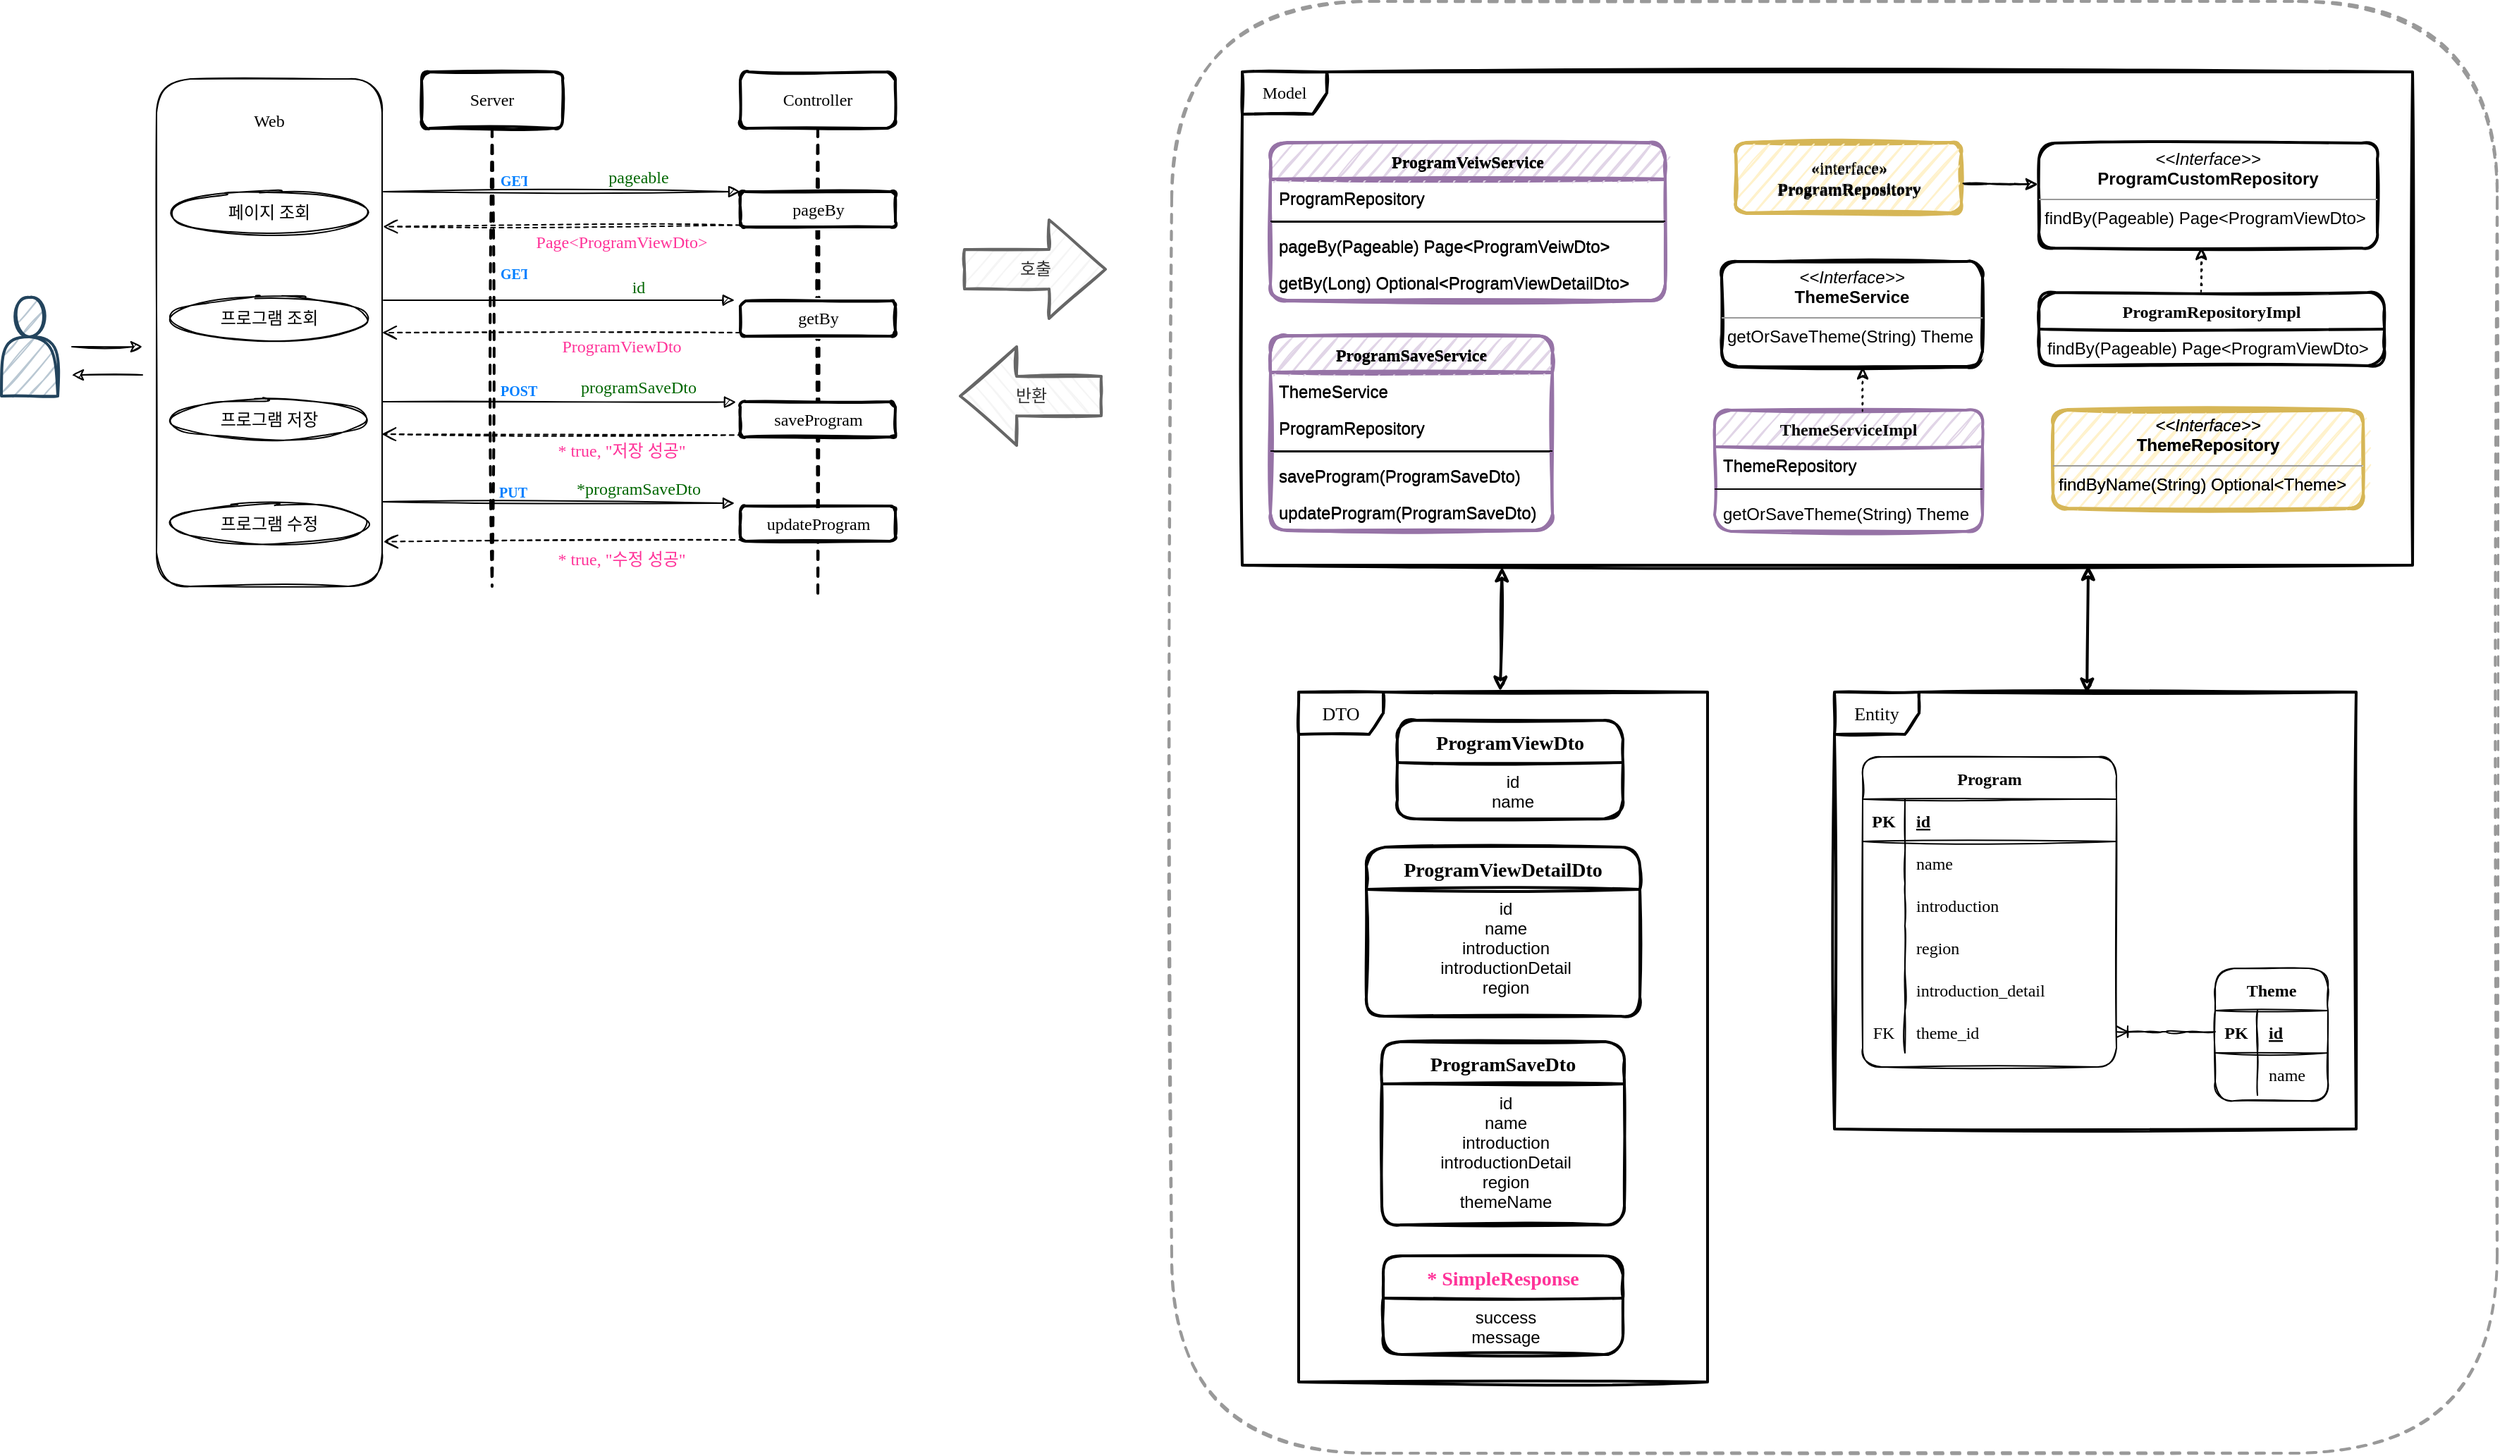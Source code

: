 <mxfile version="14.9.0" type="github"><diagram id="qtxrl4DbQ8n9cpmpY0u1" name="Page-1"><mxGraphModel dx="1150" dy="1522" grid="1" gridSize="10" guides="1" tooltips="1" connect="1" arrows="1" fold="1" page="1" pageScale="1" pageWidth="700" pageHeight="1100" math="0" shadow="0"><root><mxCell id="0"/><mxCell id="1" parent="0"/><mxCell id="1oXepe3qD-PbxCim0Qmj-230" value="" style="rounded=1;whiteSpace=wrap;html=1;sketch=1;fontFamily=Lucida Console;fontSize=12;fontColor=#000000;strokeColor=#000000;strokeWidth=2;fillColor=#ffffff;gradientColor=none;align=center;opacity=40;dashed=1;" vertex="1" parent="1"><mxGeometry x="910" y="30" width="940" height="1030" as="geometry"/></mxCell><mxCell id="1oXepe3qD-PbxCim0Qmj-98" style="edgeStyle=orthogonalEdgeStyle;rounded=1;sketch=1;orthogonalLoop=1;jettySize=auto;html=1;fontFamily=Lucida Console;" edge="1" parent="1"><mxGeometry relative="1" as="geometry"><mxPoint x="180" y="275" as="targetPoint"/><mxPoint x="130" y="275" as="sourcePoint"/></mxGeometry></mxCell><mxCell id="1oXepe3qD-PbxCim0Qmj-89" value="" style="shape=actor;whiteSpace=wrap;html=1;rounded=1;sketch=1;strokeWidth=2;fillColor=#bac8d3;fontFamily=Lucida Console;strokeColor=#23445d;" vertex="1" parent="1"><mxGeometry x="80" y="240" width="40" height="70" as="geometry"/></mxCell><mxCell id="1oXepe3qD-PbxCim0Qmj-96" style="edgeStyle=orthogonalEdgeStyle;rounded=1;sketch=1;orthogonalLoop=1;jettySize=auto;html=1;fontFamily=Lucida Console;" edge="1" parent="1"><mxGeometry relative="1" as="geometry"><mxPoint x="130" y="295" as="targetPoint"/><mxPoint x="180" y="295" as="sourcePoint"/><Array as="points"><mxPoint x="130" y="295"/></Array></mxGeometry></mxCell><mxCell id="1oXepe3qD-PbxCim0Qmj-111" value="Controller" style="shape=umlLifeline;perimeter=lifelinePerimeter;whiteSpace=wrap;html=1;container=1;collapsible=0;recursiveResize=0;outlineConnect=0;rounded=1;sketch=1;fontFamily=Lucida Console;strokeColor=#000000;strokeWidth=2;fillColor=#ffffff;gradientColor=none;" vertex="1" parent="1"><mxGeometry x="604" y="80" width="110" height="375" as="geometry"/></mxCell><mxCell id="1oXepe3qD-PbxCim0Qmj-112" value="pageBy" style="html=1;points=[];perimeter=orthogonalPerimeter;rounded=1;sketch=1;fontFamily=Lucida Console;strokeColor=#000000;strokeWidth=2;fillColor=#ffffff;gradientColor=none;" vertex="1" parent="1oXepe3qD-PbxCim0Qmj-111"><mxGeometry y="85" width="110" height="25" as="geometry"/></mxCell><mxCell id="1oXepe3qD-PbxCim0Qmj-116" value="Server" style="shape=umlLifeline;perimeter=lifelinePerimeter;whiteSpace=wrap;html=1;container=1;collapsible=0;recursiveResize=0;outlineConnect=0;rounded=1;sketch=1;fontFamily=Lucida Console;strokeColor=#000000;strokeWidth=2;fillColor=#ffffff;gradientColor=none;" vertex="1" parent="1"><mxGeometry x="378" y="80" width="100" height="365" as="geometry"/></mxCell><mxCell id="1oXepe3qD-PbxCim0Qmj-113" value="" style="html=1;verticalAlign=bottom;endArrow=block;entryX=0;entryY=0;fontFamily=Lucida Console;align=left;sketch=1;" edge="1" target="1oXepe3qD-PbxCim0Qmj-112" parent="1"><mxGeometry relative="1" as="geometry"><mxPoint x="351" y="165" as="sourcePoint"/></mxGeometry></mxCell><mxCell id="1oXepe3qD-PbxCim0Qmj-118" value="saveProgram" style="html=1;points=[];perimeter=orthogonalPerimeter;rounded=1;sketch=1;fontFamily=Lucida Console;strokeColor=#000000;strokeWidth=2;fillColor=#ffffff;gradientColor=none;" vertex="1" parent="1"><mxGeometry x="604" y="314" width="110" height="25" as="geometry"/></mxCell><mxCell id="1oXepe3qD-PbxCim0Qmj-119" value="updateProgram" style="html=1;points=[];perimeter=orthogonalPerimeter;rounded=1;sketch=1;fontFamily=Lucida Console;strokeColor=#000000;strokeWidth=2;fillColor=#ffffff;gradientColor=none;" vertex="1" parent="1"><mxGeometry x="604" y="388" width="110" height="25" as="geometry"/></mxCell><mxCell id="1oXepe3qD-PbxCim0Qmj-83" value="" style="whiteSpace=wrap;html=1;align=center;rounded=1;sketch=1;fontFamily=Lucida Console;" vertex="1" parent="1"><mxGeometry x="190" y="85" width="160" height="360" as="geometry"/></mxCell><mxCell id="1oXepe3qD-PbxCim0Qmj-82" value="페이지 조회" style="ellipse;whiteSpace=wrap;html=1;align=center;rounded=1;sketch=1;fontFamily=Lucida Console;" vertex="1" parent="1"><mxGeometry x="200" y="165" width="140" height="30" as="geometry"/></mxCell><mxCell id="1oXepe3qD-PbxCim0Qmj-85" value="프로그램 조회" style="ellipse;whiteSpace=wrap;html=1;align=center;rounded=1;sketch=1;fontFamily=Lucida Console;" vertex="1" parent="1"><mxGeometry x="200" y="240" width="140" height="30" as="geometry"/></mxCell><mxCell id="1oXepe3qD-PbxCim0Qmj-86" value="프로그램 저장" style="ellipse;whiteSpace=wrap;html=1;align=center;rounded=1;sketch=1;fontFamily=Lucida Console;" vertex="1" parent="1"><mxGeometry x="200" y="311.5" width="140" height="30" as="geometry"/></mxCell><mxCell id="1oXepe3qD-PbxCim0Qmj-87" value="프로그램 수정" style="ellipse;whiteSpace=wrap;html=1;align=center;rounded=1;sketch=1;fontFamily=Lucida Console;" vertex="1" parent="1"><mxGeometry x="200" y="385.5" width="140" height="30" as="geometry"/></mxCell><mxCell id="1oXepe3qD-PbxCim0Qmj-88" value="Web" style="text;html=1;strokeColor=none;fillColor=none;align=center;verticalAlign=middle;whiteSpace=wrap;rounded=0;dashed=1;sketch=1;opacity=50;fontFamily=Lucida Console;" vertex="1" parent="1"><mxGeometry x="250" y="105" width="40" height="20" as="geometry"/></mxCell><mxCell id="1oXepe3qD-PbxCim0Qmj-120" value="" style="html=1;verticalAlign=bottom;endArrow=block;fontFamily=Lucida Console;align=left;sketch=1;" edge="1" parent="1"><mxGeometry relative="1" as="geometry"><mxPoint x="351" y="242" as="sourcePoint"/><mxPoint x="600" y="242" as="targetPoint"/></mxGeometry></mxCell><mxCell id="1oXepe3qD-PbxCim0Qmj-121" value="" style="html=1;verticalAlign=bottom;endArrow=block;entryX=-0.027;entryY=0.013;fontFamily=Lucida Console;align=left;entryDx=0;entryDy=0;entryPerimeter=0;sketch=1;" edge="1" parent="1" target="1oXepe3qD-PbxCim0Qmj-118"><mxGeometry relative="1" as="geometry"><mxPoint x="350" y="314" as="sourcePoint"/><mxPoint x="579" y="314" as="targetPoint"/></mxGeometry></mxCell><mxCell id="1oXepe3qD-PbxCim0Qmj-122" value="" style="html=1;verticalAlign=bottom;endArrow=block;fontFamily=Lucida Console;align=left;sketch=1;" edge="1" parent="1"><mxGeometry relative="1" as="geometry"><mxPoint x="350" y="385" as="sourcePoint"/><mxPoint x="600" y="386" as="targetPoint"/></mxGeometry></mxCell><mxCell id="1oXepe3qD-PbxCim0Qmj-124" value="" style="html=1;verticalAlign=bottom;endArrow=open;dashed=1;endSize=8;exitX=0.019;exitY=0.963;fontFamily=Lucida Console;align=left;exitDx=0;exitDy=0;exitPerimeter=0;entryX=1.006;entryY=0.912;entryDx=0;entryDy=0;entryPerimeter=0;sketch=1;" edge="1" parent="1" source="1oXepe3qD-PbxCim0Qmj-119" target="1oXepe3qD-PbxCim0Qmj-83"><mxGeometry relative="1" as="geometry"><mxPoint x="360" y="413" as="targetPoint"/><mxPoint x="599" y="403" as="sourcePoint"/></mxGeometry></mxCell><mxCell id="1oXepe3qD-PbxCim0Qmj-125" value="" style="html=1;verticalAlign=bottom;endArrow=open;dashed=1;endSize=8;exitX=0.013;exitY=0.946;fontFamily=Lucida Console;align=left;exitDx=0;exitDy=0;exitPerimeter=0;entryX=0.997;entryY=0.7;entryDx=0;entryDy=0;entryPerimeter=0;sketch=1;" edge="1" parent="1" source="1oXepe3qD-PbxCim0Qmj-118" target="1oXepe3qD-PbxCim0Qmj-83"><mxGeometry relative="1" as="geometry"><mxPoint x="370" y="337" as="targetPoint"/><mxPoint x="599" y="339" as="sourcePoint"/></mxGeometry></mxCell><mxCell id="1oXepe3qD-PbxCim0Qmj-126" value="GET" style="text;strokeColor=none;fillColor=none;spacingLeft=4;spacingRight=4;overflow=hidden;rotatable=0;points=[[0,0.5],[1,0.5]];portConstraint=eastwest;fontSize=10;rounded=1;sketch=1;fontFamily=Lucida Console;fontStyle=1;fontColor=#007FFF;" vertex="1" parent="1"><mxGeometry x="428" y="145" width="30" height="20" as="geometry"/></mxCell><mxCell id="1oXepe3qD-PbxCim0Qmj-127" value="GET" style="text;strokeColor=none;fillColor=none;spacingLeft=4;spacingRight=4;overflow=hidden;rotatable=0;points=[[0,0.5],[1,0.5]];portConstraint=eastwest;fontSize=10;rounded=1;sketch=1;fontFamily=Lucida Console;fontStyle=1;fontColor=#007FFF;" vertex="1" parent="1"><mxGeometry x="428" y="211" width="30" height="20" as="geometry"/></mxCell><mxCell id="1oXepe3qD-PbxCim0Qmj-128" value="POST" style="text;strokeColor=none;fillColor=none;spacingLeft=4;spacingRight=4;overflow=hidden;rotatable=0;points=[[0,0.5],[1,0.5]];portConstraint=eastwest;fontSize=10;rounded=1;sketch=1;fontFamily=Lucida Console;fontStyle=1;fontColor=#007FFF;" vertex="1" parent="1"><mxGeometry x="428" y="294" width="40" height="20" as="geometry"/></mxCell><mxCell id="1oXepe3qD-PbxCim0Qmj-130" value="PUT" style="text;strokeColor=none;fillColor=none;spacingLeft=4;spacingRight=4;overflow=hidden;rotatable=0;points=[[0,0.5],[1,0.5]];portConstraint=eastwest;fontSize=10;rounded=1;sketch=1;fontFamily=Lucida Console;fontStyle=1;fontColor=#007FFF;" vertex="1" parent="1"><mxGeometry x="427" y="366" width="40" height="20" as="geometry"/></mxCell><mxCell id="1oXepe3qD-PbxCim0Qmj-137" value="id" style="text;html=1;strokeColor=none;fillColor=none;align=center;verticalAlign=middle;whiteSpace=wrap;rounded=0;sketch=1;fontFamily=Lucida Console;fontSize=12;fontColor=#006600;" vertex="1" parent="1"><mxGeometry x="512" y="222.5" width="40" height="20" as="geometry"/></mxCell><mxCell id="1oXepe3qD-PbxCim0Qmj-138" value="getBy" style="html=1;points=[];perimeter=orthogonalPerimeter;rounded=1;sketch=1;fontFamily=Lucida Console;strokeColor=#000000;strokeWidth=2;fillColor=#ffffff;gradientColor=none;" vertex="1" parent="1"><mxGeometry x="604" y="242.5" width="110" height="25" as="geometry"/></mxCell><mxCell id="1oXepe3qD-PbxCim0Qmj-139" value="" style="html=1;verticalAlign=bottom;endArrow=open;dashed=1;endSize=8;fontFamily=Lucida Console;align=left;entryX=1;entryY=0.5;entryDx=0;entryDy=0;sketch=1;" edge="1" parent="1" source="1oXepe3qD-PbxCim0Qmj-138" target="1oXepe3qD-PbxCim0Qmj-83"><mxGeometry relative="1" as="geometry"><mxPoint x="360" y="268" as="targetPoint"/><mxPoint x="580" y="265.5" as="sourcePoint"/></mxGeometry></mxCell><mxCell id="1oXepe3qD-PbxCim0Qmj-145" value="programSaveDto" style="text;html=1;strokeColor=none;fillColor=none;align=center;verticalAlign=middle;whiteSpace=wrap;rounded=0;sketch=1;fontFamily=Lucida Console;fontSize=12;fontColor=#006600;" vertex="1" parent="1"><mxGeometry x="477" y="294" width="110" height="20" as="geometry"/></mxCell><mxCell id="1oXepe3qD-PbxCim0Qmj-114" value="" style="html=1;verticalAlign=bottom;endArrow=open;dashed=1;endSize=8;exitX=0;exitY=0.95;fontFamily=Lucida Console;align=left;entryX=1.004;entryY=0.291;entryDx=0;entryDy=0;entryPerimeter=0;sketch=1;" edge="1" source="1oXepe3qD-PbxCim0Qmj-112" parent="1" target="1oXepe3qD-PbxCim0Qmj-83"><mxGeometry relative="1" as="geometry"><mxPoint x="360" y="187" as="targetPoint"/></mxGeometry></mxCell><mxCell id="1oXepe3qD-PbxCim0Qmj-146" value="*programSaveDto" style="text;html=1;strokeColor=none;fillColor=none;align=center;verticalAlign=middle;whiteSpace=wrap;rounded=0;sketch=1;fontFamily=Lucida Console;fontSize=12;fontColor=#006600;" vertex="1" parent="1"><mxGeometry x="477" y="365.5" width="110" height="20" as="geometry"/></mxCell><mxCell id="1oXepe3qD-PbxCim0Qmj-147" value="&lt;font&gt;* true, &quot;저장 성공&quot;&lt;/font&gt;" style="text;html=1;strokeColor=none;fillColor=none;align=center;verticalAlign=middle;whiteSpace=wrap;rounded=0;sketch=1;fontFamily=Lucida Console;fontSize=12;fontColor=#FF3399;" vertex="1" parent="1"><mxGeometry x="450" y="339" width="140" height="20" as="geometry"/></mxCell><mxCell id="1oXepe3qD-PbxCim0Qmj-149" value="&lt;font&gt;* true, &quot;수정 성공&quot;&lt;/font&gt;" style="text;html=1;strokeColor=none;fillColor=none;align=center;verticalAlign=middle;whiteSpace=wrap;rounded=0;sketch=1;fontFamily=Lucida Console;fontSize=12;fontColor=#FF3399;" vertex="1" parent="1"><mxGeometry x="450" y="415.5" width="140" height="20" as="geometry"/></mxCell><mxCell id="1oXepe3qD-PbxCim0Qmj-221" value="pageable" style="text;html=1;strokeColor=none;fillColor=none;align=center;verticalAlign=middle;whiteSpace=wrap;rounded=0;sketch=1;fontFamily=Lucida Console;fontSize=12;fontColor=#006600;" vertex="1" parent="1"><mxGeometry x="501" y="145" width="62" height="20.5" as="geometry"/></mxCell><mxCell id="1oXepe3qD-PbxCim0Qmj-227" value="호출" style="html=1;shadow=0;dashed=0;align=center;verticalAlign=middle;shape=mxgraph.arrows2.arrow;dy=0.6;dx=40;notch=0;rounded=1;sketch=1;fontFamily=Lucida Console;fontSize=12;strokeColor=#666666;strokeWidth=2;fillColor=#f5f5f5;fontColor=#333333;" vertex="1" parent="1"><mxGeometry x="763" y="185" width="100" height="70" as="geometry"/></mxCell><mxCell id="1oXepe3qD-PbxCim0Qmj-228" value="반환" style="html=1;shadow=0;dashed=0;align=center;verticalAlign=middle;shape=mxgraph.arrows2.arrow;dy=0.6;dx=40;flipH=1;notch=0;rounded=1;sketch=1;fontFamily=Lucida Console;fontSize=12;strokeColor=#666666;strokeWidth=2;fillColor=#f5f5f5;fontColor=#333333;" vertex="1" parent="1"><mxGeometry x="760" y="275" width="100" height="70" as="geometry"/></mxCell><mxCell id="1oXepe3qD-PbxCim0Qmj-165" value="" style="group" vertex="1" connectable="0" parent="1"><mxGeometry x="1000" y="520" width="290" height="489.5" as="geometry"/></mxCell><mxCell id="1oXepe3qD-PbxCim0Qmj-156" value="DTO" style="shape=umlFrame;whiteSpace=wrap;html=1;rounded=1;sketch=1;fontFamily=Lucida Console;fontSize=13;fontColor=#000000;strokeColor=#000000;strokeWidth=2;fillColor=#ffffff;gradientColor=none;align=center;" vertex="1" parent="1oXepe3qD-PbxCim0Qmj-165"><mxGeometry width="290" height="489.5" as="geometry"/></mxCell><mxCell id="1oXepe3qD-PbxCim0Qmj-134" value="ProgramSaveDto" style="swimlane;childLayout=stackLayout;horizontal=1;startSize=30;horizontalStack=0;rounded=1;fontSize=14;fontStyle=1;strokeWidth=2;resizeParent=0;resizeLast=1;shadow=0;dashed=0;align=center;sketch=1;fontFamily=Lucida Console;fillColor=#ffffff;gradientColor=none;" vertex="1" parent="1oXepe3qD-PbxCim0Qmj-165"><mxGeometry x="59" y="248" width="172" height="130" as="geometry"><mxRectangle x="400" y="810" width="170" height="30" as="alternateBounds"/></mxGeometry></mxCell><mxCell id="1oXepe3qD-PbxCim0Qmj-135" value="id&#10;name&#10;introduction&#10;introductionDetail&#10;region&#10;themeName" style="align=center;strokeColor=none;fillColor=none;spacingLeft=4;fontSize=12;verticalAlign=top;resizable=0;rotatable=0;part=1;" vertex="1" parent="1oXepe3qD-PbxCim0Qmj-134"><mxGeometry y="30" width="172" height="100" as="geometry"/></mxCell><mxCell id="1oXepe3qD-PbxCim0Qmj-150" value="* SimpleResponse" style="swimlane;childLayout=stackLayout;horizontal=1;startSize=30;horizontalStack=0;rounded=1;fontSize=14;fontStyle=1;strokeWidth=2;resizeParent=0;resizeLast=1;shadow=0;dashed=0;align=center;sketch=1;fontFamily=Lucida Console;fillColor=#ffffff;gradientColor=none;fontColor=#FF3399;" vertex="1" parent="1oXepe3qD-PbxCim0Qmj-165"><mxGeometry x="60" y="400" width="170" height="70" as="geometry"/></mxCell><mxCell id="1oXepe3qD-PbxCim0Qmj-151" value="success&#10;message" style="align=center;strokeColor=none;fillColor=none;spacingLeft=4;fontSize=12;verticalAlign=top;resizable=0;rotatable=0;part=1;" vertex="1" parent="1oXepe3qD-PbxCim0Qmj-150"><mxGeometry y="30" width="170" height="40" as="geometry"/></mxCell><mxCell id="1oXepe3qD-PbxCim0Qmj-159" value="ProgramViewDto" style="swimlane;childLayout=stackLayout;horizontal=1;startSize=30;horizontalStack=0;rounded=1;fontSize=14;fontStyle=1;strokeWidth=2;resizeParent=0;resizeLast=1;shadow=0;dashed=0;align=center;sketch=1;fontFamily=Lucida Console;fillColor=#ffffff;gradientColor=none;" vertex="1" parent="1oXepe3qD-PbxCim0Qmj-165"><mxGeometry x="70" y="20" width="160" height="70" as="geometry"/></mxCell><mxCell id="1oXepe3qD-PbxCim0Qmj-160" value="id&#10;name" style="align=center;strokeColor=none;fillColor=none;spacingLeft=4;fontSize=12;verticalAlign=top;resizable=0;rotatable=0;part=1;" vertex="1" parent="1oXepe3qD-PbxCim0Qmj-159"><mxGeometry y="30" width="160" height="40" as="geometry"/></mxCell><mxCell id="1oXepe3qD-PbxCim0Qmj-161" value="ProgramViewDetailDto" style="swimlane;childLayout=stackLayout;horizontal=1;startSize=30;horizontalStack=0;rounded=1;fontSize=14;fontStyle=1;strokeWidth=2;resizeParent=0;resizeLast=1;shadow=0;dashed=0;align=center;sketch=1;fontFamily=Lucida Console;fontColor=#000000;fillColor=#ffffff;gradientColor=none;" vertex="1" parent="1oXepe3qD-PbxCim0Qmj-165"><mxGeometry x="48" y="110" width="194" height="120" as="geometry"/></mxCell><mxCell id="1oXepe3qD-PbxCim0Qmj-162" value="id&#10;name&#10;introduction&#10;introductionDetail&#10;region" style="align=center;strokeColor=none;fillColor=none;spacingLeft=4;fontSize=12;verticalAlign=top;resizable=0;rotatable=0;part=1;" vertex="1" parent="1oXepe3qD-PbxCim0Qmj-161"><mxGeometry y="30" width="194" height="90" as="geometry"/></mxCell><mxCell id="1oXepe3qD-PbxCim0Qmj-166" value="" style="group" vertex="1" connectable="0" parent="1"><mxGeometry x="1380" y="520" width="370" height="310" as="geometry"/></mxCell><mxCell id="1oXepe3qD-PbxCim0Qmj-153" value="Entity" style="shape=umlFrame;whiteSpace=wrap;html=1;rounded=1;sketch=1;fontFamily=Lucida Console;fontSize=13;fontColor=#000000;strokeColor=#000000;strokeWidth=2;fillColor=#ffffff;gradientColor=none;align=center;" vertex="1" parent="1oXepe3qD-PbxCim0Qmj-166"><mxGeometry width="370" height="310" as="geometry"/></mxCell><mxCell id="1oXepe3qD-PbxCim0Qmj-1" value="Program" style="shape=table;startSize=30;container=1;collapsible=1;childLayout=tableLayout;fixedRows=1;rowLines=0;fontStyle=1;align=center;resizeLast=1;rounded=1;sketch=1;fontFamily=Lucida Console;" vertex="1" parent="1oXepe3qD-PbxCim0Qmj-166"><mxGeometry x="20" y="46" width="180" height="220" as="geometry"/></mxCell><mxCell id="1oXepe3qD-PbxCim0Qmj-2" value="" style="shape=partialRectangle;collapsible=0;dropTarget=0;pointerEvents=0;fillColor=none;top=0;left=0;bottom=1;right=0;points=[[0,0.5],[1,0.5]];portConstraint=eastwest;rounded=1;sketch=1;fontFamily=Lucida Console;" vertex="1" parent="1oXepe3qD-PbxCim0Qmj-1"><mxGeometry y="30" width="180" height="30" as="geometry"/></mxCell><mxCell id="1oXepe3qD-PbxCim0Qmj-3" value="PK" style="shape=partialRectangle;connectable=0;fillColor=none;top=0;left=0;bottom=0;right=0;fontStyle=1;overflow=hidden;rounded=1;sketch=1;fontFamily=Lucida Console;" vertex="1" parent="1oXepe3qD-PbxCim0Qmj-2"><mxGeometry width="30" height="30" as="geometry"/></mxCell><mxCell id="1oXepe3qD-PbxCim0Qmj-4" value="id" style="shape=partialRectangle;connectable=0;fillColor=none;top=0;left=0;bottom=0;right=0;align=left;spacingLeft=6;fontStyle=5;overflow=hidden;rounded=1;sketch=1;fontFamily=Lucida Console;" vertex="1" parent="1oXepe3qD-PbxCim0Qmj-2"><mxGeometry x="30" width="150" height="30" as="geometry"/></mxCell><mxCell id="1oXepe3qD-PbxCim0Qmj-5" value="" style="shape=partialRectangle;collapsible=0;dropTarget=0;pointerEvents=0;fillColor=none;top=0;left=0;bottom=0;right=0;points=[[0,0.5],[1,0.5]];portConstraint=eastwest;rounded=1;sketch=1;fontFamily=Lucida Console;" vertex="1" parent="1oXepe3qD-PbxCim0Qmj-1"><mxGeometry y="60" width="180" height="30" as="geometry"/></mxCell><mxCell id="1oXepe3qD-PbxCim0Qmj-6" value="" style="shape=partialRectangle;connectable=0;fillColor=none;top=0;left=0;bottom=0;right=0;editable=1;overflow=hidden;rounded=1;sketch=1;fontFamily=Lucida Console;" vertex="1" parent="1oXepe3qD-PbxCim0Qmj-5"><mxGeometry width="30" height="30" as="geometry"/></mxCell><mxCell id="1oXepe3qD-PbxCim0Qmj-7" value="name" style="shape=partialRectangle;connectable=0;fillColor=none;top=0;left=0;bottom=0;right=0;align=left;spacingLeft=6;overflow=hidden;rounded=1;sketch=1;fontFamily=Lucida Console;" vertex="1" parent="1oXepe3qD-PbxCim0Qmj-5"><mxGeometry x="30" width="150" height="30" as="geometry"/></mxCell><mxCell id="1oXepe3qD-PbxCim0Qmj-8" value="" style="shape=partialRectangle;collapsible=0;dropTarget=0;pointerEvents=0;fillColor=none;top=0;left=0;bottom=0;right=0;points=[[0,0.5],[1,0.5]];portConstraint=eastwest;rounded=1;sketch=1;fontFamily=Lucida Console;" vertex="1" parent="1oXepe3qD-PbxCim0Qmj-1"><mxGeometry y="90" width="180" height="30" as="geometry"/></mxCell><mxCell id="1oXepe3qD-PbxCim0Qmj-9" value="" style="shape=partialRectangle;connectable=0;fillColor=none;top=0;left=0;bottom=0;right=0;editable=1;overflow=hidden;rounded=1;sketch=1;fontFamily=Lucida Console;" vertex="1" parent="1oXepe3qD-PbxCim0Qmj-8"><mxGeometry width="30" height="30" as="geometry"/></mxCell><mxCell id="1oXepe3qD-PbxCim0Qmj-10" value="introduction" style="shape=partialRectangle;connectable=0;fillColor=none;top=0;left=0;bottom=0;right=0;align=left;spacingLeft=6;overflow=hidden;rounded=1;sketch=1;fontFamily=Lucida Console;" vertex="1" parent="1oXepe3qD-PbxCim0Qmj-8"><mxGeometry x="30" width="150" height="30" as="geometry"/></mxCell><mxCell id="1oXepe3qD-PbxCim0Qmj-11" value="" style="shape=partialRectangle;collapsible=0;dropTarget=0;pointerEvents=0;fillColor=none;top=0;left=0;bottom=0;right=0;points=[[0,0.5],[1,0.5]];portConstraint=eastwest;rounded=1;sketch=1;fontFamily=Lucida Console;" vertex="1" parent="1oXepe3qD-PbxCim0Qmj-1"><mxGeometry y="120" width="180" height="30" as="geometry"/></mxCell><mxCell id="1oXepe3qD-PbxCim0Qmj-12" value="" style="shape=partialRectangle;connectable=0;fillColor=none;top=0;left=0;bottom=0;right=0;editable=1;overflow=hidden;rounded=1;sketch=1;fontFamily=Lucida Console;" vertex="1" parent="1oXepe3qD-PbxCim0Qmj-11"><mxGeometry width="30" height="30" as="geometry"/></mxCell><mxCell id="1oXepe3qD-PbxCim0Qmj-13" value="region" style="shape=partialRectangle;connectable=0;fillColor=none;top=0;left=0;bottom=0;right=0;align=left;spacingLeft=6;overflow=hidden;rounded=1;sketch=1;fontFamily=Lucida Console;" vertex="1" parent="1oXepe3qD-PbxCim0Qmj-11"><mxGeometry x="30" width="150" height="30" as="geometry"/></mxCell><mxCell id="1oXepe3qD-PbxCim0Qmj-17" value="" style="shape=partialRectangle;collapsible=0;dropTarget=0;pointerEvents=0;fillColor=none;top=0;left=0;bottom=0;right=0;points=[[0,0.5],[1,0.5]];portConstraint=eastwest;rounded=1;sketch=1;fontFamily=Lucida Console;" vertex="1" parent="1oXepe3qD-PbxCim0Qmj-1"><mxGeometry y="150" width="180" height="30" as="geometry"/></mxCell><mxCell id="1oXepe3qD-PbxCim0Qmj-18" value="" style="shape=partialRectangle;connectable=0;fillColor=none;top=0;left=0;bottom=0;right=0;editable=1;overflow=hidden;rounded=1;sketch=1;fontFamily=Lucida Console;" vertex="1" parent="1oXepe3qD-PbxCim0Qmj-17"><mxGeometry width="30" height="30" as="geometry"/></mxCell><mxCell id="1oXepe3qD-PbxCim0Qmj-19" value="introduction_detail" style="shape=partialRectangle;connectable=0;fillColor=none;top=0;left=0;bottom=0;right=0;align=left;spacingLeft=6;overflow=hidden;rounded=1;sketch=1;fontFamily=Lucida Console;" vertex="1" parent="1oXepe3qD-PbxCim0Qmj-17"><mxGeometry x="30" width="150" height="30" as="geometry"/></mxCell><mxCell id="1oXepe3qD-PbxCim0Qmj-21" value="" style="shape=partialRectangle;collapsible=0;dropTarget=0;pointerEvents=0;fillColor=none;top=0;left=0;bottom=0;right=0;points=[[0,0.5],[1,0.5]];portConstraint=eastwest;rounded=1;sketch=1;fontFamily=Lucida Console;" vertex="1" parent="1oXepe3qD-PbxCim0Qmj-1"><mxGeometry y="180" width="180" height="30" as="geometry"/></mxCell><mxCell id="1oXepe3qD-PbxCim0Qmj-22" value="FK" style="shape=partialRectangle;connectable=0;fillColor=none;top=0;left=0;bottom=0;right=0;editable=1;overflow=hidden;rounded=1;sketch=1;fontFamily=Lucida Console;" vertex="1" parent="1oXepe3qD-PbxCim0Qmj-21"><mxGeometry width="30" height="30" as="geometry"/></mxCell><mxCell id="1oXepe3qD-PbxCim0Qmj-23" value="theme_id" style="shape=partialRectangle;connectable=0;fillColor=none;top=0;left=0;bottom=0;right=0;align=left;spacingLeft=6;overflow=hidden;rounded=1;sketch=1;fontFamily=Lucida Console;" vertex="1" parent="1oXepe3qD-PbxCim0Qmj-21"><mxGeometry x="30" width="150" height="30" as="geometry"/></mxCell><mxCell id="1oXepe3qD-PbxCim0Qmj-24" value="Theme" style="shape=table;startSize=30;container=1;collapsible=1;childLayout=tableLayout;fixedRows=1;rowLines=0;fontStyle=1;align=center;resizeLast=1;rounded=1;sketch=1;fontFamily=Lucida Console;" vertex="1" parent="1oXepe3qD-PbxCim0Qmj-166"><mxGeometry x="270" y="196" width="80" height="94" as="geometry"/></mxCell><mxCell id="1oXepe3qD-PbxCim0Qmj-25" value="" style="shape=partialRectangle;collapsible=0;dropTarget=0;pointerEvents=0;fillColor=none;top=0;left=0;bottom=1;right=0;points=[[0,0.5],[1,0.5]];portConstraint=eastwest;rounded=1;sketch=1;fontFamily=Lucida Console;" vertex="1" parent="1oXepe3qD-PbxCim0Qmj-24"><mxGeometry y="30" width="80" height="30" as="geometry"/></mxCell><mxCell id="1oXepe3qD-PbxCim0Qmj-26" value="PK" style="shape=partialRectangle;connectable=0;fillColor=none;top=0;left=0;bottom=0;right=0;fontStyle=1;overflow=hidden;rounded=1;sketch=1;fontFamily=Lucida Console;" vertex="1" parent="1oXepe3qD-PbxCim0Qmj-25"><mxGeometry width="30" height="30" as="geometry"/></mxCell><mxCell id="1oXepe3qD-PbxCim0Qmj-27" value="id" style="shape=partialRectangle;connectable=0;fillColor=none;top=0;left=0;bottom=0;right=0;align=left;spacingLeft=6;fontStyle=5;overflow=hidden;rounded=1;sketch=1;fontFamily=Lucida Console;" vertex="1" parent="1oXepe3qD-PbxCim0Qmj-25"><mxGeometry x="30" width="50" height="30" as="geometry"/></mxCell><mxCell id="1oXepe3qD-PbxCim0Qmj-28" value="" style="shape=partialRectangle;collapsible=0;dropTarget=0;pointerEvents=0;fillColor=none;top=0;left=0;bottom=0;right=0;points=[[0,0.5],[1,0.5]];portConstraint=eastwest;rounded=1;sketch=1;fontFamily=Lucida Console;" vertex="1" parent="1oXepe3qD-PbxCim0Qmj-24"><mxGeometry y="60" width="80" height="30" as="geometry"/></mxCell><mxCell id="1oXepe3qD-PbxCim0Qmj-29" value="" style="shape=partialRectangle;connectable=0;fillColor=none;top=0;left=0;bottom=0;right=0;editable=1;overflow=hidden;rounded=1;sketch=1;fontFamily=Lucida Console;" vertex="1" parent="1oXepe3qD-PbxCim0Qmj-28"><mxGeometry width="30" height="30" as="geometry"/></mxCell><mxCell id="1oXepe3qD-PbxCim0Qmj-30" value="name" style="shape=partialRectangle;connectable=0;fillColor=none;top=0;left=0;bottom=0;right=0;align=left;spacingLeft=6;overflow=hidden;rounded=1;sketch=1;fontFamily=Lucida Console;" vertex="1" parent="1oXepe3qD-PbxCim0Qmj-28"><mxGeometry x="30" width="50" height="30" as="geometry"/></mxCell><mxCell id="1oXepe3qD-PbxCim0Qmj-44" value="" style="edgeStyle=entityRelationEdgeStyle;fontSize=12;html=1;endArrow=ERoneToMany;exitX=0;exitY=0.5;exitDx=0;exitDy=0;entryX=1;entryY=0.5;entryDx=0;entryDy=0;sketch=1;fontFamily=Lucida Console;" edge="1" parent="1oXepe3qD-PbxCim0Qmj-166" source="1oXepe3qD-PbxCim0Qmj-25" target="1oXepe3qD-PbxCim0Qmj-21"><mxGeometry y="-19" width="100" height="100" as="geometry"><mxPoint x="150" y="376" as="sourcePoint"/><mxPoint x="250" y="276" as="targetPoint"/></mxGeometry></mxCell><mxCell id="1oXepe3qD-PbxCim0Qmj-235" value="" style="endArrow=classic;startArrow=classic;html=1;fontFamily=Lucida Console;fontSize=12;fontColor=#000000;entryX=0.222;entryY=1.003;entryDx=0;entryDy=0;entryPerimeter=0;rounded=1;strokeWidth=2;exitX=0.493;exitY=-0.001;exitDx=0;exitDy=0;exitPerimeter=0;sketch=1;" edge="1" parent="1" source="1oXepe3qD-PbxCim0Qmj-156" target="1oXepe3qD-PbxCim0Qmj-167"><mxGeometry width="50" height="50" relative="1" as="geometry"><mxPoint x="1144" y="510" as="sourcePoint"/><mxPoint x="1160" y="430" as="targetPoint"/></mxGeometry></mxCell><mxCell id="1oXepe3qD-PbxCim0Qmj-236" value="" style="endArrow=classic;startArrow=classic;html=1;fontFamily=Lucida Console;fontSize=12;fontColor=#000000;strokeColor=#000000;strokeWidth=2;exitX=0.484;exitY=0.003;exitDx=0;exitDy=0;exitPerimeter=0;sketch=1;" edge="1" parent="1" source="1oXepe3qD-PbxCim0Qmj-153"><mxGeometry width="50" height="50" relative="1" as="geometry"><mxPoint x="1510" y="480" as="sourcePoint"/><mxPoint x="1560" y="430" as="targetPoint"/></mxGeometry></mxCell><mxCell id="1oXepe3qD-PbxCim0Qmj-237" value="&lt;font&gt;Page&amp;lt;ProgramViewDto&amp;gt;&lt;/font&gt;" style="text;html=1;strokeColor=none;fillColor=none;align=center;verticalAlign=middle;whiteSpace=wrap;rounded=0;sketch=1;fontFamily=Lucida Console;fontSize=12;fontColor=#FF3399;" vertex="1" parent="1"><mxGeometry x="445" y="191" width="150" height="20" as="geometry"/></mxCell><mxCell id="1oXepe3qD-PbxCim0Qmj-238" value="&lt;font&gt;ProgramViewDto&lt;/font&gt;" style="text;html=1;strokeColor=none;fillColor=none;align=center;verticalAlign=middle;whiteSpace=wrap;rounded=0;sketch=1;fontFamily=Lucida Console;fontSize=12;fontColor=#FF3399;" vertex="1" parent="1"><mxGeometry x="445" y="265" width="150" height="20" as="geometry"/></mxCell><mxCell id="1oXepe3qD-PbxCim0Qmj-185" value="&lt;p style=&quot;margin: 0px ; margin-top: 4px ; text-align: center&quot;&gt;&lt;i&gt;&amp;lt;&amp;lt;Interface&amp;gt;&amp;gt;&lt;/i&gt;&lt;br&gt;&lt;b&gt;ThemeService&lt;/b&gt;&lt;/p&gt;&lt;hr size=&quot;1&quot;&gt;&lt;p style=&quot;margin: 0px ; margin-left: 4px&quot;&gt;getOrSaveTheme(String) Theme&lt;/p&gt;" style="verticalAlign=top;align=left;overflow=fill;fontSize=12;fontFamily=Helvetica;html=1;rounded=1;sketch=1;strokeWidth=2;" vertex="1" parent="1"><mxGeometry x="1300" y="215" width="185" height="74.5" as="geometry"/></mxCell><mxCell id="1oXepe3qD-PbxCim0Qmj-186" value="ProgramSaveService" style="swimlane;fontStyle=1;align=center;verticalAlign=top;childLayout=stackLayout;horizontal=1;startSize=26;horizontalStack=0;resizeParent=1;resizeParentMax=0;resizeLast=0;collapsible=1;marginBottom=0;rounded=1;sketch=1;fontFamily=Lucida Console;fontSize=12;strokeColor=#9673a6;strokeWidth=2;fillColor=#e1d5e7;" vertex="1" parent="1"><mxGeometry x="980" y="267.5" width="200" height="138" as="geometry"/></mxCell><mxCell id="1oXepe3qD-PbxCim0Qmj-187" value="ThemeService" style="text;strokeColor=none;fillColor=none;align=left;verticalAlign=top;spacingLeft=4;spacingRight=4;overflow=hidden;rotatable=0;points=[[0,0.5],[1,0.5]];portConstraint=eastwest;" vertex="1" parent="1oXepe3qD-PbxCim0Qmj-186"><mxGeometry y="26" width="200" height="26" as="geometry"/></mxCell><mxCell id="1oXepe3qD-PbxCim0Qmj-207" value="ProgramRepository" style="text;strokeColor=none;fillColor=none;align=left;verticalAlign=top;spacingLeft=4;spacingRight=4;overflow=hidden;rotatable=0;points=[[0,0.5],[1,0.5]];portConstraint=eastwest;" vertex="1" parent="1oXepe3qD-PbxCim0Qmj-186"><mxGeometry y="52" width="200" height="26" as="geometry"/></mxCell><mxCell id="1oXepe3qD-PbxCim0Qmj-188" value="" style="line;strokeWidth=1;fillColor=none;align=left;verticalAlign=middle;spacingTop=-1;spacingLeft=3;spacingRight=3;rotatable=0;labelPosition=right;points=[];portConstraint=eastwest;" vertex="1" parent="1oXepe3qD-PbxCim0Qmj-186"><mxGeometry y="78" width="200" height="8" as="geometry"/></mxCell><mxCell id="1oXepe3qD-PbxCim0Qmj-179" value="saveProgram(ProgramSaveDto)" style="text;strokeColor=none;fillColor=none;align=left;verticalAlign=top;spacingLeft=4;spacingRight=4;overflow=hidden;rotatable=0;points=[[0,0.5],[1,0.5]];portConstraint=eastwest;" vertex="1" parent="1oXepe3qD-PbxCim0Qmj-186"><mxGeometry y="86" width="200" height="26" as="geometry"/></mxCell><mxCell id="1oXepe3qD-PbxCim0Qmj-180" value="updateProgram(ProgramSaveDto)" style="text;strokeColor=none;fillColor=none;align=left;verticalAlign=top;spacingLeft=4;spacingRight=4;overflow=hidden;rotatable=0;points=[[0,0.5],[1,0.5]];portConstraint=eastwest;" vertex="1" parent="1oXepe3qD-PbxCim0Qmj-186"><mxGeometry y="112" width="200" height="26" as="geometry"/></mxCell><mxCell id="1oXepe3qD-PbxCim0Qmj-191" value="ProgramVeiwService" style="swimlane;fontStyle=1;align=center;verticalAlign=top;childLayout=stackLayout;horizontal=1;startSize=26;horizontalStack=0;resizeParent=1;resizeParentMax=0;resizeLast=0;collapsible=1;marginBottom=0;rounded=1;sketch=1;fontFamily=Lucida Console;fontSize=12;strokeColor=#9673a6;strokeWidth=2;fillColor=#e1d5e7;" vertex="1" parent="1"><mxGeometry x="980" y="130.5" width="280" height="112" as="geometry"/></mxCell><mxCell id="1oXepe3qD-PbxCim0Qmj-192" value="ProgramRepository" style="text;strokeColor=none;fillColor=none;align=left;verticalAlign=top;spacingLeft=4;spacingRight=4;overflow=hidden;rotatable=0;points=[[0,0.5],[1,0.5]];portConstraint=eastwest;" vertex="1" parent="1oXepe3qD-PbxCim0Qmj-191"><mxGeometry y="26" width="280" height="26" as="geometry"/></mxCell><mxCell id="1oXepe3qD-PbxCim0Qmj-193" value="" style="line;strokeWidth=1;fillColor=none;align=left;verticalAlign=middle;spacingTop=-1;spacingLeft=3;spacingRight=3;rotatable=0;labelPosition=right;points=[];portConstraint=eastwest;" vertex="1" parent="1oXepe3qD-PbxCim0Qmj-191"><mxGeometry y="52" width="280" height="8" as="geometry"/></mxCell><mxCell id="1oXepe3qD-PbxCim0Qmj-196" value="pageBy(Pageable) Page&lt;ProgramVeiwDto&gt;" style="text;strokeColor=none;fillColor=none;align=left;verticalAlign=top;spacingLeft=4;spacingRight=4;overflow=hidden;rotatable=0;points=[[0,0.5],[1,0.5]];portConstraint=eastwest;" vertex="1" parent="1oXepe3qD-PbxCim0Qmj-191"><mxGeometry y="60" width="280" height="26" as="geometry"/></mxCell><mxCell id="1oXepe3qD-PbxCim0Qmj-195" value="getBy(Long) Optional&lt;ProgramViewDetailDto&gt;" style="text;strokeColor=none;fillColor=none;align=left;verticalAlign=top;spacingLeft=4;spacingRight=4;overflow=hidden;rotatable=0;points=[[0,0.5],[1,0.5]];portConstraint=eastwest;" vertex="1" parent="1oXepe3qD-PbxCim0Qmj-191"><mxGeometry y="86" width="280" height="26" as="geometry"/></mxCell><mxCell id="1oXepe3qD-PbxCim0Qmj-208" style="edgeStyle=orthogonalEdgeStyle;rounded=1;sketch=1;orthogonalLoop=1;jettySize=auto;html=1;exitX=0.552;exitY=0.014;exitDx=0;exitDy=0;fontFamily=Lucida Console;fontSize=12;fontColor=#000000;dashed=1;dashPattern=1 4;exitPerimeter=0;entryX=0.541;entryY=1.003;entryDx=0;entryDy=0;entryPerimeter=0;" edge="1" parent="1" source="1oXepe3qD-PbxCim0Qmj-198" target="1oXepe3qD-PbxCim0Qmj-185"><mxGeometry x="960" y="80" as="geometry"><mxPoint x="1393" y="290" as="targetPoint"/></mxGeometry></mxCell><mxCell id="1oXepe3qD-PbxCim0Qmj-198" value="ThemeServiceImpl" style="swimlane;fontStyle=1;align=center;verticalAlign=top;childLayout=stackLayout;horizontal=1;startSize=26;horizontalStack=0;resizeParent=1;resizeParentMax=0;resizeLast=0;collapsible=1;marginBottom=0;rounded=1;sketch=1;fontFamily=Lucida Console;fontSize=12;strokeWidth=2;fillColor=#e1d5e7;strokeColor=#9673a6;" vertex="1" parent="1"><mxGeometry x="1295" y="320" width="190" height="86" as="geometry"/></mxCell><mxCell id="1oXepe3qD-PbxCim0Qmj-199" value="ThemeRepository" style="text;strokeColor=none;fillColor=none;align=left;verticalAlign=top;spacingLeft=4;spacingRight=4;overflow=hidden;rotatable=0;points=[[0,0.5],[1,0.5]];portConstraint=eastwest;" vertex="1" parent="1oXepe3qD-PbxCim0Qmj-198"><mxGeometry y="26" width="190" height="26" as="geometry"/></mxCell><mxCell id="1oXepe3qD-PbxCim0Qmj-200" value="" style="line;strokeWidth=1;fillColor=none;align=left;verticalAlign=middle;spacingTop=-1;spacingLeft=3;spacingRight=3;rotatable=0;labelPosition=right;points=[];portConstraint=eastwest;" vertex="1" parent="1oXepe3qD-PbxCim0Qmj-198"><mxGeometry y="52" width="190" height="8" as="geometry"/></mxCell><mxCell id="1oXepe3qD-PbxCim0Qmj-201" value="getOrSaveTheme(String) Theme" style="text;strokeColor=none;fillColor=none;align=left;verticalAlign=top;spacingLeft=4;spacingRight=4;overflow=hidden;rotatable=0;points=[[0,0.5],[1,0.5]];portConstraint=eastwest;" vertex="1" parent="1oXepe3qD-PbxCim0Qmj-198"><mxGeometry y="60" width="190" height="26" as="geometry"/></mxCell><mxCell id="1oXepe3qD-PbxCim0Qmj-209" value="&lt;p style=&quot;margin: 0px ; margin-top: 4px ; text-align: center&quot;&gt;&lt;i&gt;&amp;lt;&amp;lt;Interface&amp;gt;&amp;gt;&lt;/i&gt;&lt;br&gt;&lt;b&gt;ThemeRepository&lt;/b&gt;&lt;/p&gt;&lt;hr size=&quot;1&quot;&gt;&lt;p style=&quot;margin: 0px ; margin-left: 4px&quot;&gt;findByName(String) Optional&amp;lt;Theme&amp;gt;&lt;/p&gt;" style="verticalAlign=top;align=left;overflow=fill;fontSize=12;fontFamily=Helvetica;html=1;rounded=1;sketch=1;strokeColor=#d6b656;strokeWidth=2;fillColor=#fff2cc;" vertex="1" parent="1"><mxGeometry x="1535" y="320" width="220" height="70" as="geometry"/></mxCell><mxCell id="1oXepe3qD-PbxCim0Qmj-211" value="«interface»&lt;br&gt;&lt;b&gt;ProgramRepository&lt;/b&gt;" style="html=1;rounded=1;sketch=1;fontFamily=Lucida Console;fontSize=12;strokeColor=#d6b656;strokeWidth=2;fillColor=#fff2cc;align=center;" vertex="1" parent="1"><mxGeometry x="1310" y="130.5" width="160" height="50" as="geometry"/></mxCell><mxCell id="1oXepe3qD-PbxCim0Qmj-245" style="edgeStyle=orthogonalEdgeStyle;rounded=1;sketch=1;orthogonalLoop=1;jettySize=auto;html=1;exitX=0.552;exitY=0.014;exitDx=0;exitDy=0;fontFamily=Lucida Console;fontSize=12;fontColor=#000000;dashed=1;dashPattern=1 4;exitPerimeter=0;entryX=0.541;entryY=1.003;entryDx=0;entryDy=0;entryPerimeter=0;" edge="1" parent="1"><mxGeometry x="240.12" y="-84.72" as="geometry"><mxPoint x="1640" y="236.484" as="sourcePoint"/><mxPoint x="1640.205" y="205.003" as="targetPoint"/></mxGeometry></mxCell><mxCell id="1oXepe3qD-PbxCim0Qmj-246" style="edgeStyle=orthogonalEdgeStyle;rounded=1;sketch=1;orthogonalLoop=1;jettySize=auto;html=1;exitX=1.008;exitY=0.583;exitDx=0;exitDy=0;fontFamily=Lucida Console;fontSize=12;fontColor=#000000;exitPerimeter=0;entryX=-0.004;entryY=0.396;entryDx=0;entryDy=0;entryPerimeter=0;" edge="1" parent="1" source="1oXepe3qD-PbxCim0Qmj-211" target="1oXepe3qD-PbxCim0Qmj-214"><mxGeometry x="-879.88" y="-249.72" as="geometry"><mxPoint x="1480.0" y="151.484" as="sourcePoint"/><mxPoint x="1480.205" y="120.003" as="targetPoint"/><Array as="points"><mxPoint x="1498" y="160"/></Array></mxGeometry></mxCell><mxCell id="1oXepe3qD-PbxCim0Qmj-265" value="" style="group" vertex="1" connectable="0" parent="1"><mxGeometry x="960" y="80" width="830" height="350" as="geometry"/></mxCell><mxCell id="1oXepe3qD-PbxCim0Qmj-167" value="Model" style="shape=umlFrame;whiteSpace=wrap;html=1;rounded=1;sketch=1;fontFamily=Lucida Console;fontSize=12;fontColor=#000000;strokeColor=#000000;strokeWidth=2;fillColor=#ffffff;gradientColor=none;align=center;" vertex="1" parent="1oXepe3qD-PbxCim0Qmj-265"><mxGeometry width="830" height="350" as="geometry"/></mxCell><mxCell id="1oXepe3qD-PbxCim0Qmj-214" value="&lt;p style=&quot;margin: 0px ; margin-top: 4px ; text-align: center&quot;&gt;&lt;i&gt;&amp;lt;&amp;lt;Interface&amp;gt;&amp;gt;&lt;/i&gt;&lt;br&gt;&lt;b&gt;ProgramCustomRepository&lt;/b&gt;&lt;/p&gt;&lt;hr size=&quot;1&quot;&gt;&lt;p style=&quot;margin: 0px ; margin-left: 4px&quot;&gt;findBy(Pageable) Page&amp;lt;ProgramViewDto&amp;gt;&lt;/p&gt;" style="verticalAlign=top;align=left;overflow=fill;fontSize=12;fontFamily=Helvetica;html=1;rounded=1;sketch=1;strokeWidth=2;" vertex="1" parent="1oXepe3qD-PbxCim0Qmj-265"><mxGeometry x="565" y="50.5" width="240" height="74.5" as="geometry"/></mxCell><mxCell id="1oXepe3qD-PbxCim0Qmj-215" value="ProgramRepositoryImpl" style="swimlane;fontStyle=1;align=center;verticalAlign=top;childLayout=stackLayout;horizontal=1;startSize=26;horizontalStack=0;resizeParent=1;resizeParentMax=0;resizeLast=0;collapsible=1;marginBottom=0;rounded=1;sketch=1;fontFamily=Lucida Console;fontSize=12;strokeWidth=2;" vertex="1" parent="1oXepe3qD-PbxCim0Qmj-265"><mxGeometry x="565" y="156.5" width="245" height="52" as="geometry"/></mxCell><mxCell id="1oXepe3qD-PbxCim0Qmj-220" value="findBy(Pageable) Page&lt;ProgramViewDto&gt;" style="text;strokeColor=none;fillColor=none;align=left;verticalAlign=top;spacingLeft=4;spacingRight=4;overflow=hidden;rotatable=0;points=[[0,0.5],[1,0.5]];portConstraint=eastwest;" vertex="1" parent="1oXepe3qD-PbxCim0Qmj-215"><mxGeometry y="26" width="245" height="26" as="geometry"/></mxCell><mxCell id="1oXepe3qD-PbxCim0Qmj-247" value="ProgramVeiwService" style="swimlane;fontStyle=1;align=center;verticalAlign=top;childLayout=stackLayout;horizontal=1;startSize=26;horizontalStack=0;resizeParent=1;resizeParentMax=0;resizeLast=0;collapsible=1;marginBottom=0;rounded=1;sketch=1;fontFamily=Lucida Console;fontSize=12;strokeColor=#9673a6;strokeWidth=2;fillColor=#e1d5e7;" vertex="1" parent="1oXepe3qD-PbxCim0Qmj-265"><mxGeometry x="20" y="50" width="280" height="112" as="geometry"/></mxCell><mxCell id="1oXepe3qD-PbxCim0Qmj-248" value="ProgramRepository" style="text;strokeColor=none;fillColor=none;align=left;verticalAlign=top;spacingLeft=4;spacingRight=4;overflow=hidden;rotatable=0;points=[[0,0.5],[1,0.5]];portConstraint=eastwest;" vertex="1" parent="1oXepe3qD-PbxCim0Qmj-247"><mxGeometry y="26" width="280" height="26" as="geometry"/></mxCell><mxCell id="1oXepe3qD-PbxCim0Qmj-249" value="" style="line;strokeWidth=1;fillColor=none;align=left;verticalAlign=middle;spacingTop=-1;spacingLeft=3;spacingRight=3;rotatable=0;labelPosition=right;points=[];portConstraint=eastwest;" vertex="1" parent="1oXepe3qD-PbxCim0Qmj-247"><mxGeometry y="52" width="280" height="8" as="geometry"/></mxCell><mxCell id="1oXepe3qD-PbxCim0Qmj-250" value="pageBy(Pageable) Page&lt;ProgramVeiwDto&gt;" style="text;strokeColor=none;fillColor=none;align=left;verticalAlign=top;spacingLeft=4;spacingRight=4;overflow=hidden;rotatable=0;points=[[0,0.5],[1,0.5]];portConstraint=eastwest;" vertex="1" parent="1oXepe3qD-PbxCim0Qmj-247"><mxGeometry y="60" width="280" height="26" as="geometry"/></mxCell><mxCell id="1oXepe3qD-PbxCim0Qmj-251" value="getBy(Long) Optional&lt;ProgramViewDetailDto&gt;" style="text;strokeColor=none;fillColor=none;align=left;verticalAlign=top;spacingLeft=4;spacingRight=4;overflow=hidden;rotatable=0;points=[[0,0.5],[1,0.5]];portConstraint=eastwest;" vertex="1" parent="1oXepe3qD-PbxCim0Qmj-247"><mxGeometry y="86" width="280" height="26" as="geometry"/></mxCell><mxCell id="1oXepe3qD-PbxCim0Qmj-252" value="ProgramSaveService" style="swimlane;fontStyle=1;align=center;verticalAlign=top;childLayout=stackLayout;horizontal=1;startSize=26;horizontalStack=0;resizeParent=1;resizeParentMax=0;resizeLast=0;collapsible=1;marginBottom=0;rounded=1;sketch=1;fontFamily=Lucida Console;fontSize=12;strokeColor=#9673a6;strokeWidth=2;fillColor=#e1d5e7;" vertex="1" parent="1oXepe3qD-PbxCim0Qmj-265"><mxGeometry x="20" y="187" width="200" height="138" as="geometry"/></mxCell><mxCell id="1oXepe3qD-PbxCim0Qmj-253" value="ThemeService" style="text;strokeColor=none;fillColor=none;align=left;verticalAlign=top;spacingLeft=4;spacingRight=4;overflow=hidden;rotatable=0;points=[[0,0.5],[1,0.5]];portConstraint=eastwest;" vertex="1" parent="1oXepe3qD-PbxCim0Qmj-252"><mxGeometry y="26" width="200" height="26" as="geometry"/></mxCell><mxCell id="1oXepe3qD-PbxCim0Qmj-254" value="ProgramRepository" style="text;strokeColor=none;fillColor=none;align=left;verticalAlign=top;spacingLeft=4;spacingRight=4;overflow=hidden;rotatable=0;points=[[0,0.5],[1,0.5]];portConstraint=eastwest;" vertex="1" parent="1oXepe3qD-PbxCim0Qmj-252"><mxGeometry y="52" width="200" height="26" as="geometry"/></mxCell><mxCell id="1oXepe3qD-PbxCim0Qmj-255" value="" style="line;strokeWidth=1;fillColor=none;align=left;verticalAlign=middle;spacingTop=-1;spacingLeft=3;spacingRight=3;rotatable=0;labelPosition=right;points=[];portConstraint=eastwest;" vertex="1" parent="1oXepe3qD-PbxCim0Qmj-252"><mxGeometry y="78" width="200" height="8" as="geometry"/></mxCell><mxCell id="1oXepe3qD-PbxCim0Qmj-256" value="saveProgram(ProgramSaveDto)" style="text;strokeColor=none;fillColor=none;align=left;verticalAlign=top;spacingLeft=4;spacingRight=4;overflow=hidden;rotatable=0;points=[[0,0.5],[1,0.5]];portConstraint=eastwest;" vertex="1" parent="1oXepe3qD-PbxCim0Qmj-252"><mxGeometry y="86" width="200" height="26" as="geometry"/></mxCell><mxCell id="1oXepe3qD-PbxCim0Qmj-257" value="updateProgram(ProgramSaveDto)" style="text;strokeColor=none;fillColor=none;align=left;verticalAlign=top;spacingLeft=4;spacingRight=4;overflow=hidden;rotatable=0;points=[[0,0.5],[1,0.5]];portConstraint=eastwest;" vertex="1" parent="1oXepe3qD-PbxCim0Qmj-252"><mxGeometry y="112" width="200" height="26" as="geometry"/></mxCell><mxCell id="1oXepe3qD-PbxCim0Qmj-258" value="«interface»&lt;br&gt;&lt;b&gt;ProgramRepository&lt;/b&gt;" style="html=1;rounded=1;sketch=1;fontFamily=Lucida Console;fontSize=12;strokeColor=#d6b656;strokeWidth=2;fillColor=#fff2cc;align=center;" vertex="1" parent="1oXepe3qD-PbxCim0Qmj-265"><mxGeometry x="350" y="50" width="160" height="50" as="geometry"/></mxCell><mxCell id="1oXepe3qD-PbxCim0Qmj-259" value="ThemeRepository" style="text;strokeColor=none;fillColor=none;align=left;verticalAlign=top;spacingLeft=4;spacingRight=4;overflow=hidden;rotatable=0;points=[[0,0.5],[1,0.5]];portConstraint=eastwest;" vertex="1" parent="1oXepe3qD-PbxCim0Qmj-265"><mxGeometry x="335" y="265.5" width="190" height="26" as="geometry"/></mxCell><mxCell id="1oXepe3qD-PbxCim0Qmj-260" value="&lt;p style=&quot;margin: 0px ; margin-top: 4px ; text-align: center&quot;&gt;&lt;i&gt;&amp;lt;&amp;lt;Interface&amp;gt;&amp;gt;&lt;/i&gt;&lt;br&gt;&lt;b&gt;ThemeRepository&lt;/b&gt;&lt;/p&gt;&lt;hr size=&quot;1&quot;&gt;&lt;p style=&quot;margin: 0px ; margin-left: 4px&quot;&gt;findByName(String) Optional&amp;lt;Theme&amp;gt;&lt;/p&gt;" style="verticalAlign=top;align=left;overflow=fill;fontSize=12;fontFamily=Helvetica;html=1;rounded=1;sketch=1;strokeColor=#d6b656;strokeWidth=2;fillColor=#fff2cc;" vertex="1" parent="1oXepe3qD-PbxCim0Qmj-265"><mxGeometry x="575" y="239.5" width="220" height="70" as="geometry"/></mxCell><mxCell id="1oXepe3qD-PbxCim0Qmj-261" style="edgeStyle=orthogonalEdgeStyle;rounded=1;sketch=1;orthogonalLoop=1;jettySize=auto;html=1;exitX=0.552;exitY=0.014;exitDx=0;exitDy=0;fontFamily=Lucida Console;fontSize=12;fontColor=#000000;dashed=1;dashPattern=1 4;exitPerimeter=0;entryX=0.541;entryY=1.003;entryDx=0;entryDy=0;entryPerimeter=0;" edge="1" target="1oXepe3qD-PbxCim0Qmj-262" parent="1oXepe3qD-PbxCim0Qmj-265"><mxGeometry y="-0.5" as="geometry"><mxPoint x="439.88" y="240.704" as="sourcePoint"/><mxPoint x="433" y="209.5" as="targetPoint"/></mxGeometry></mxCell><mxCell id="1oXepe3qD-PbxCim0Qmj-262" value="&lt;p style=&quot;margin: 0px ; margin-top: 4px ; text-align: center&quot;&gt;&lt;i&gt;&amp;lt;&amp;lt;Interface&amp;gt;&amp;gt;&lt;/i&gt;&lt;br&gt;&lt;b&gt;ThemeService&lt;/b&gt;&lt;/p&gt;&lt;hr size=&quot;1&quot;&gt;&lt;p style=&quot;margin: 0px ; margin-left: 4px&quot;&gt;getOrSaveTheme(String) Theme&lt;/p&gt;" style="verticalAlign=top;align=left;overflow=fill;fontSize=12;fontFamily=Helvetica;html=1;rounded=1;sketch=1;strokeWidth=2;" vertex="1" parent="1oXepe3qD-PbxCim0Qmj-265"><mxGeometry x="340" y="134.5" width="185" height="74.5" as="geometry"/></mxCell><mxCell id="1oXepe3qD-PbxCim0Qmj-263" style="edgeStyle=orthogonalEdgeStyle;rounded=1;sketch=1;orthogonalLoop=1;jettySize=auto;html=1;exitX=1.008;exitY=0.583;exitDx=0;exitDy=0;fontFamily=Lucida Console;fontSize=12;fontColor=#000000;exitPerimeter=0;entryX=-0.004;entryY=0.396;entryDx=0;entryDy=0;entryPerimeter=0;" edge="1" source="1oXepe3qD-PbxCim0Qmj-258" parent="1oXepe3qD-PbxCim0Qmj-265"><mxGeometry x="-1839.88" y="-330.22" as="geometry"><mxPoint x="520.0" y="70.984" as="sourcePoint"/><mxPoint x="564.04" y="79.502" as="targetPoint"/><Array as="points"><mxPoint x="538" y="79.5"/></Array></mxGeometry></mxCell><mxCell id="1oXepe3qD-PbxCim0Qmj-264" style="edgeStyle=orthogonalEdgeStyle;rounded=1;sketch=1;orthogonalLoop=1;jettySize=auto;html=1;exitX=0.552;exitY=0.014;exitDx=0;exitDy=0;fontFamily=Lucida Console;fontSize=12;fontColor=#000000;dashed=1;dashPattern=1 4;exitPerimeter=0;entryX=0.541;entryY=1.003;entryDx=0;entryDy=0;entryPerimeter=0;" edge="1" parent="1oXepe3qD-PbxCim0Qmj-265"><mxGeometry x="-719.88" y="-165.22" as="geometry"><mxPoint x="680" y="155.984" as="sourcePoint"/><mxPoint x="680.205" y="124.503" as="targetPoint"/></mxGeometry></mxCell></root></mxGraphModel></diagram></mxfile>